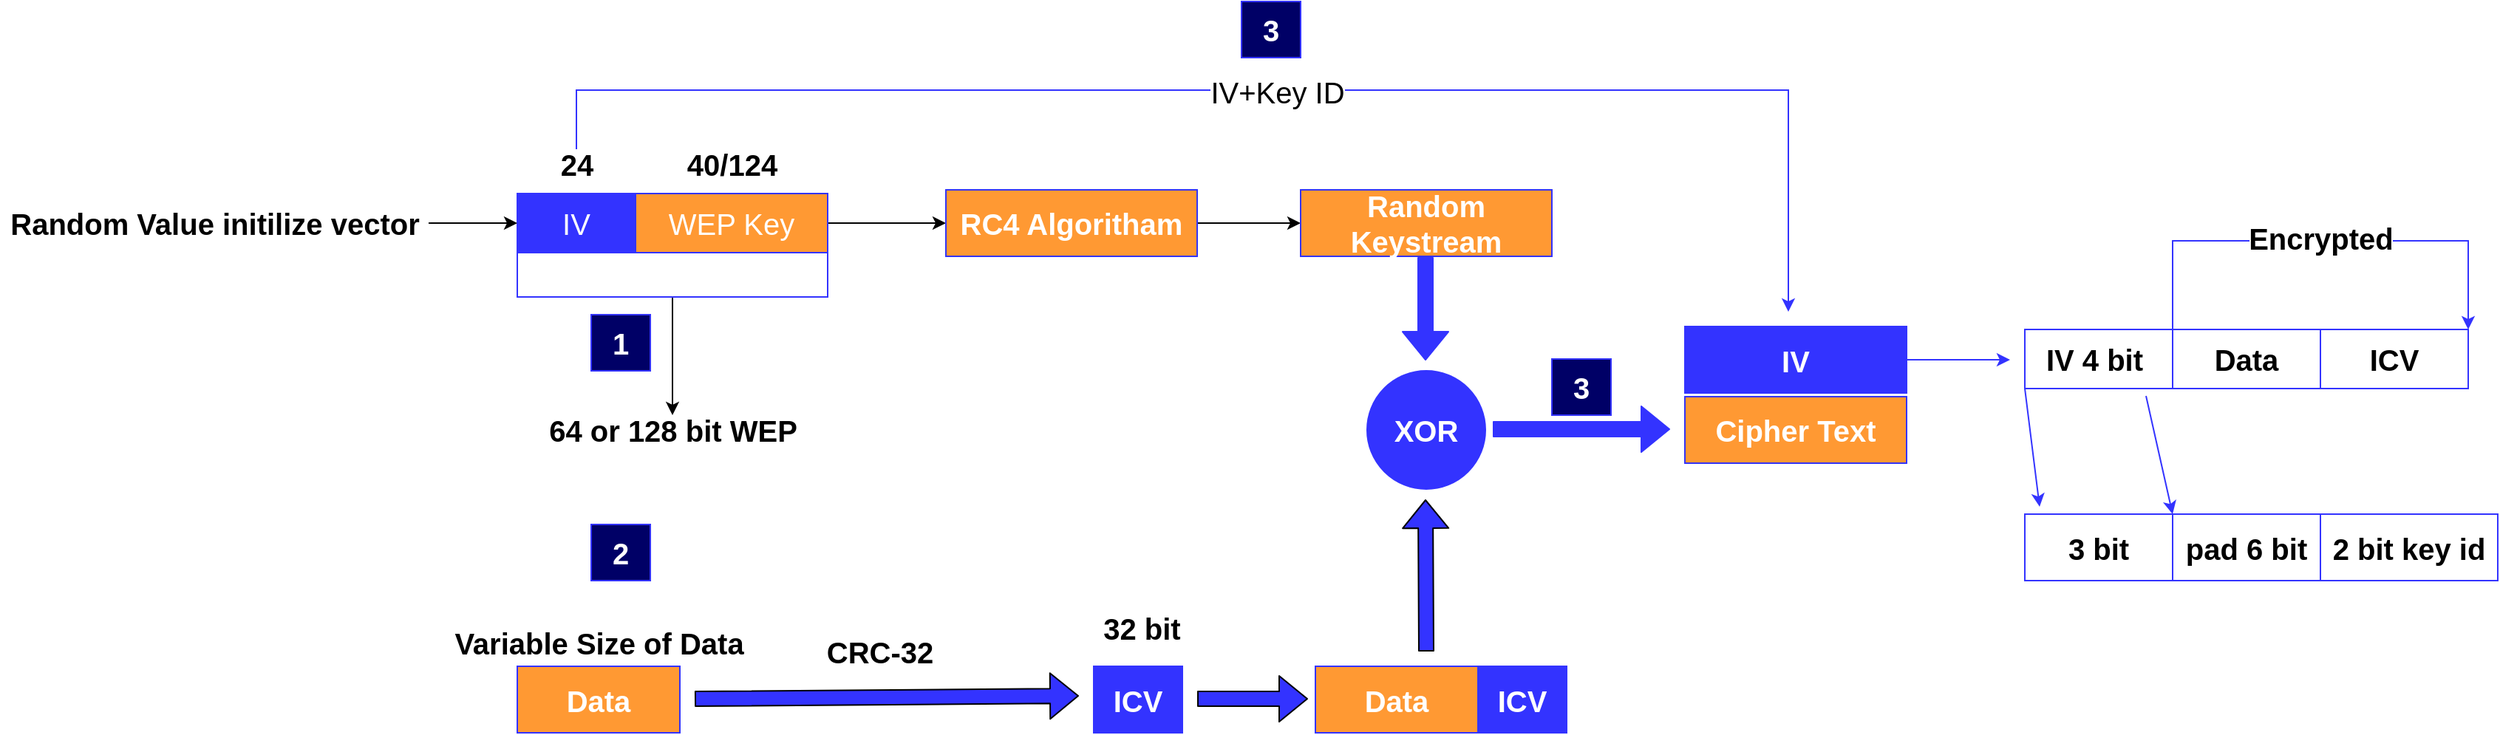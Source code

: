<mxfile version="13.7.9" type="device"><diagram id="fQCFRuQiysCIg7fbvD2N" name="Page-1"><mxGraphModel dx="2007" dy="1307" grid="1" gridSize="10" guides="1" tooltips="1" connect="1" arrows="1" fold="1" page="1" pageScale="1" pageWidth="1169" pageHeight="827" math="0" shadow="0"><root><mxCell id="0"/><mxCell id="1" parent="0"/><mxCell id="FkBP5xT_g3H-E2b6XTcP-1" value="&lt;font style=&quot;font-size: 20px&quot; color=&quot;#ffffff&quot;&gt;IV&lt;/font&gt;" style="rounded=0;whiteSpace=wrap;html=1;strokeColor=#3333FF;fillColor=#3333FF;" parent="1" vertex="1"><mxGeometry x="160" y="120" width="80" height="40" as="geometry"/></mxCell><mxCell id="FkBP5xT_g3H-E2b6XTcP-23" value="" style="edgeStyle=none;rounded=0;orthogonalLoop=1;jettySize=auto;html=1;" parent="1" source="FkBP5xT_g3H-E2b6XTcP-2" target="FkBP5xT_g3H-E2b6XTcP-22" edge="1"><mxGeometry relative="1" as="geometry"/></mxCell><mxCell id="FkBP5xT_g3H-E2b6XTcP-2" value="&lt;font style=&quot;font-size: 20px&quot; color=&quot;#ffffff&quot;&gt;WEP Key&lt;/font&gt;" style="rounded=0;whiteSpace=wrap;html=1;strokeColor=#3333FF;fillColor=#FF9933;" parent="1" vertex="1"><mxGeometry x="240" y="120" width="130" height="40" as="geometry"/></mxCell><mxCell id="FkBP5xT_g3H-E2b6XTcP-38" style="edgeStyle=orthogonalEdgeStyle;rounded=0;orthogonalLoop=1;jettySize=auto;html=1;strokeColor=#3333FF;fillColor=#3333FF;" parent="1" source="FkBP5xT_g3H-E2b6XTcP-3" edge="1"><mxGeometry relative="1" as="geometry"><mxPoint x="1020" y="200" as="targetPoint"/><Array as="points"><mxPoint x="200" y="50"/><mxPoint x="1020" y="50"/></Array></mxGeometry></mxCell><mxCell id="FkBP5xT_g3H-E2b6XTcP-40" value="&lt;font style=&quot;font-size: 20px&quot;&gt;IV+Key ID&lt;/font&gt;" style="edgeLabel;html=1;align=center;verticalAlign=middle;resizable=0;points=[];" parent="FkBP5xT_g3H-E2b6XTcP-38" vertex="1" connectable="0"><mxGeometry x="0.018" y="-1" relative="1" as="geometry"><mxPoint as="offset"/></mxGeometry></mxCell><mxCell id="FkBP5xT_g3H-E2b6XTcP-3" value="&lt;font style=&quot;font-size: 20px&quot;&gt;&lt;b&gt;24&lt;/b&gt;&lt;/font&gt;" style="text;html=1;resizable=0;autosize=1;align=center;verticalAlign=middle;points=[];fillColor=none;strokeColor=none;rounded=0;" parent="1" vertex="1"><mxGeometry x="180" y="90" width="40" height="20" as="geometry"/></mxCell><mxCell id="FkBP5xT_g3H-E2b6XTcP-4" value="&lt;span style=&quot;font-size: 20px&quot;&gt;&lt;b&gt;40/124&lt;/b&gt;&lt;/span&gt;" style="text;html=1;resizable=0;autosize=1;align=center;verticalAlign=middle;points=[];fillColor=none;strokeColor=none;rounded=0;" parent="1" vertex="1"><mxGeometry x="265" y="90" width="80" height="20" as="geometry"/></mxCell><mxCell id="FkBP5xT_g3H-E2b6XTcP-11" style="edgeStyle=orthogonalEdgeStyle;rounded=0;orthogonalLoop=1;jettySize=auto;html=1;" parent="1" source="FkBP5xT_g3H-E2b6XTcP-7" target="FkBP5xT_g3H-E2b6XTcP-9" edge="1"><mxGeometry relative="1" as="geometry"/></mxCell><mxCell id="FkBP5xT_g3H-E2b6XTcP-7" value="" style="shape=partialRectangle;whiteSpace=wrap;html=1;bottom=1;right=1;left=1;top=0;fillColor=none;routingCenterX=-0.5;strokeColor=#3333FF;" parent="1" vertex="1"><mxGeometry x="160" y="160" width="210" height="30" as="geometry"/></mxCell><mxCell id="FkBP5xT_g3H-E2b6XTcP-9" value="&lt;span style=&quot;font-size: 20px&quot;&gt;&lt;b&gt;64 or 128 bit WEP&lt;/b&gt;&lt;/span&gt;" style="text;html=1;resizable=0;autosize=1;align=center;verticalAlign=middle;points=[];fillColor=none;strokeColor=none;rounded=0;" parent="1" vertex="1"><mxGeometry x="175" y="270" width="180" height="20" as="geometry"/></mxCell><mxCell id="FkBP5xT_g3H-E2b6XTcP-14" style="edgeStyle=orthogonalEdgeStyle;rounded=0;orthogonalLoop=1;jettySize=auto;html=1;entryX=0;entryY=0.5;entryDx=0;entryDy=0;" parent="1" source="FkBP5xT_g3H-E2b6XTcP-13" target="FkBP5xT_g3H-E2b6XTcP-1" edge="1"><mxGeometry relative="1" as="geometry"/></mxCell><mxCell id="FkBP5xT_g3H-E2b6XTcP-13" value="&lt;span style=&quot;font-size: 20px&quot;&gt;&lt;b&gt;Random Value initilize vector&lt;/b&gt;&lt;/span&gt;" style="text;html=1;resizable=0;autosize=1;align=center;verticalAlign=middle;points=[];fillColor=none;strokeColor=none;rounded=0;" parent="1" vertex="1"><mxGeometry x="-190" y="130" width="290" height="20" as="geometry"/></mxCell><mxCell id="FkBP5xT_g3H-E2b6XTcP-25" style="edgeStyle=none;rounded=0;orthogonalLoop=1;jettySize=auto;html=1;entryX=0;entryY=0.5;entryDx=0;entryDy=0;" parent="1" source="FkBP5xT_g3H-E2b6XTcP-22" target="FkBP5xT_g3H-E2b6XTcP-24" edge="1"><mxGeometry relative="1" as="geometry"/></mxCell><mxCell id="FkBP5xT_g3H-E2b6XTcP-22" value="&lt;b&gt;&lt;font style=&quot;font-size: 20px&quot; color=&quot;#ffffff&quot;&gt;RC4 Algoritham&lt;/font&gt;&lt;/b&gt;" style="rounded=0;whiteSpace=wrap;html=1;strokeColor=#3333FF;fillColor=#FF9933;" parent="1" vertex="1"><mxGeometry x="450" y="117.5" width="170" height="45" as="geometry"/></mxCell><mxCell id="FkBP5xT_g3H-E2b6XTcP-24" value="&lt;font color=&quot;#ffffff&quot;&gt;&lt;span style=&quot;font-size: 20px&quot;&gt;&lt;b&gt;Random Keystream&lt;/b&gt;&lt;/span&gt;&lt;/font&gt;" style="rounded=0;whiteSpace=wrap;html=1;strokeColor=#3333FF;fillColor=#FF9933;" parent="1" vertex="1"><mxGeometry x="690" y="117.5" width="170" height="45" as="geometry"/></mxCell><mxCell id="FkBP5xT_g3H-E2b6XTcP-34" style="edgeStyle=none;rounded=0;orthogonalLoop=1;jettySize=auto;html=1;fillColor=#3333FF;strokeColor=none;" parent="1" source="FkBP5xT_g3H-E2b6XTcP-26" edge="1"><mxGeometry relative="1" as="geometry"><mxPoint x="930" y="280" as="targetPoint"/></mxGeometry></mxCell><mxCell id="FkBP5xT_g3H-E2b6XTcP-26" value="&lt;b&gt;&lt;font style=&quot;font-size: 20px&quot; color=&quot;#ffffff&quot;&gt;XOR&lt;/font&gt;&lt;/b&gt;" style="ellipse;whiteSpace=wrap;html=1;aspect=fixed;strokeColor=#3333FF;fillColor=#3333FF;" parent="1" vertex="1"><mxGeometry x="735" y="240" width="80" height="80" as="geometry"/></mxCell><mxCell id="FkBP5xT_g3H-E2b6XTcP-28" value="&lt;font color=&quot;#ffffff&quot;&gt;&lt;span style=&quot;font-size: 20px&quot;&gt;&lt;b&gt;Data&lt;/b&gt;&lt;/span&gt;&lt;/font&gt;" style="rounded=0;whiteSpace=wrap;html=1;strokeColor=#3333FF;fillColor=#FF9933;" parent="1" vertex="1"><mxGeometry x="160" y="440" width="110" height="45" as="geometry"/></mxCell><mxCell id="FkBP5xT_g3H-E2b6XTcP-29" value="&lt;font color=&quot;#ffffff&quot;&gt;&lt;span style=&quot;font-size: 20px&quot;&gt;&lt;b&gt;ICV&lt;/b&gt;&lt;/span&gt;&lt;/font&gt;" style="rounded=0;whiteSpace=wrap;html=1;strokeColor=#3333FF;fillColor=#3333FF;" parent="1" vertex="1"><mxGeometry x="550" y="440" width="60" height="45" as="geometry"/></mxCell><mxCell id="FkBP5xT_g3H-E2b6XTcP-30" value="" style="shape=flexArrow;endArrow=classic;html=1;fillColor=#3333FF;" parent="1" edge="1"><mxGeometry width="50" height="50" relative="1" as="geometry"><mxPoint x="775" y="430" as="sourcePoint"/><mxPoint x="774.5" y="327" as="targetPoint"/></mxGeometry></mxCell><mxCell id="FkBP5xT_g3H-E2b6XTcP-31" value="" style="shape=flexArrow;endArrow=classic;html=1;strokeColor=#3333FF;fillColor=#3333FF;" parent="1" edge="1"><mxGeometry width="50" height="50" relative="1" as="geometry"><mxPoint x="774.5" y="163" as="sourcePoint"/><mxPoint x="774.5" y="233" as="targetPoint"/></mxGeometry></mxCell><mxCell id="FkBP5xT_g3H-E2b6XTcP-32" value="&lt;font color=&quot;#ffffff&quot;&gt;&lt;span style=&quot;font-size: 20px&quot;&gt;&lt;b&gt;Cipher Text&lt;/b&gt;&lt;/span&gt;&lt;/font&gt;" style="rounded=0;whiteSpace=wrap;html=1;strokeColor=#3333FF;fillColor=#FF9933;" parent="1" vertex="1"><mxGeometry x="950" y="257.5" width="150" height="45" as="geometry"/></mxCell><mxCell id="FkBP5xT_g3H-E2b6XTcP-35" value="" style="shape=flexArrow;endArrow=classic;html=1;strokeColor=#3333FF;fillColor=#3333FF;" parent="1" edge="1"><mxGeometry width="50" height="50" relative="1" as="geometry"><mxPoint x="820" y="279.5" as="sourcePoint"/><mxPoint x="940" y="279.5" as="targetPoint"/></mxGeometry></mxCell><mxCell id="FkBP5xT_g3H-E2b6XTcP-52" style="edgeStyle=none;rounded=0;orthogonalLoop=1;jettySize=auto;html=1;strokeColor=#3333FF;fillColor=#3333FF;" parent="1" source="FkBP5xT_g3H-E2b6XTcP-39" edge="1"><mxGeometry relative="1" as="geometry"><mxPoint x="1170" y="232.5" as="targetPoint"/></mxGeometry></mxCell><mxCell id="FkBP5xT_g3H-E2b6XTcP-39" value="&lt;font color=&quot;#ffffff&quot;&gt;&lt;span style=&quot;font-size: 20px&quot;&gt;&lt;b&gt;IV&lt;/b&gt;&lt;/span&gt;&lt;/font&gt;" style="rounded=0;whiteSpace=wrap;html=1;strokeColor=#3333FF;fillColor=#3333FF;" parent="1" vertex="1"><mxGeometry x="950" y="210" width="150" height="45" as="geometry"/></mxCell><mxCell id="FkBP5xT_g3H-E2b6XTcP-50" style="rounded=0;orthogonalLoop=1;jettySize=auto;html=1;entryX=1;entryY=0;entryDx=0;entryDy=0;strokeColor=#3333FF;fillColor=#3333FF;" parent="1" target="FkBP5xT_g3H-E2b6XTcP-46" edge="1"><mxGeometry relative="1" as="geometry"><mxPoint x="1262" y="257" as="sourcePoint"/></mxGeometry></mxCell><mxCell id="FkBP5xT_g3H-E2b6XTcP-51" style="edgeStyle=none;rounded=0;orthogonalLoop=1;jettySize=auto;html=1;strokeColor=#3333FF;fillColor=#3333FF;exitX=0;exitY=1;exitDx=0;exitDy=0;" parent="1" source="FkBP5xT_g3H-E2b6XTcP-41" edge="1"><mxGeometry relative="1" as="geometry"><mxPoint x="1190" y="332" as="targetPoint"/></mxGeometry></mxCell><mxCell id="FkBP5xT_g3H-E2b6XTcP-41" value="&lt;span style=&quot;font-size: 20px&quot;&gt;&lt;b&gt;IV 4 bit&amp;nbsp;&lt;/b&gt;&lt;/span&gt;" style="rounded=0;whiteSpace=wrap;html=1;strokeColor=#3333FF;" parent="1" vertex="1"><mxGeometry x="1180" y="212" width="100" height="40" as="geometry"/></mxCell><mxCell id="FkBP5xT_g3H-E2b6XTcP-44" style="edgeStyle=orthogonalEdgeStyle;rounded=0;orthogonalLoop=1;jettySize=auto;html=1;exitX=0;exitY=0;exitDx=0;exitDy=0;entryX=1;entryY=0;entryDx=0;entryDy=0;strokeColor=#3333FF;fillColor=#3333FF;" parent="1" source="FkBP5xT_g3H-E2b6XTcP-42" target="FkBP5xT_g3H-E2b6XTcP-43" edge="1"><mxGeometry relative="1" as="geometry"><Array as="points"><mxPoint x="1280" y="152"/><mxPoint x="1480" y="152"/></Array></mxGeometry></mxCell><mxCell id="FkBP5xT_g3H-E2b6XTcP-45" value="&lt;b&gt;&lt;font style=&quot;font-size: 20px&quot;&gt;Encrypted&lt;/font&gt;&lt;/b&gt;" style="edgeLabel;html=1;align=center;verticalAlign=middle;resizable=0;points=[];" parent="FkBP5xT_g3H-E2b6XTcP-44" vertex="1" connectable="0"><mxGeometry x="-0.062" y="2" relative="1" as="geometry"><mxPoint x="10" as="offset"/></mxGeometry></mxCell><mxCell id="FkBP5xT_g3H-E2b6XTcP-42" value="&lt;span style=&quot;font-size: 20px&quot;&gt;&lt;b&gt;Data&lt;/b&gt;&lt;/span&gt;" style="rounded=0;whiteSpace=wrap;html=1;strokeColor=#3333FF;fillColor=none;" parent="1" vertex="1"><mxGeometry x="1280" y="212" width="100" height="40" as="geometry"/></mxCell><mxCell id="FkBP5xT_g3H-E2b6XTcP-43" value="&lt;span style=&quot;font-size: 20px&quot;&gt;&lt;b&gt;ICV&lt;/b&gt;&lt;/span&gt;" style="rounded=0;whiteSpace=wrap;html=1;strokeColor=#3333FF;fillColor=none;" parent="1" vertex="1"><mxGeometry x="1380" y="212" width="100" height="40" as="geometry"/></mxCell><mxCell id="FkBP5xT_g3H-E2b6XTcP-46" value="&lt;span style=&quot;font-size: 20px&quot;&gt;&lt;b&gt;3 bit&lt;/b&gt;&lt;/span&gt;" style="rounded=0;whiteSpace=wrap;html=1;strokeColor=#3333FF;" parent="1" vertex="1"><mxGeometry x="1180" y="337" width="100" height="45" as="geometry"/></mxCell><mxCell id="FkBP5xT_g3H-E2b6XTcP-49" value="" style="group" parent="1" vertex="1" connectable="0"><mxGeometry x="1280" y="337" width="220" height="45" as="geometry"/></mxCell><mxCell id="FkBP5xT_g3H-E2b6XTcP-47" value="&lt;span style=&quot;font-size: 20px&quot;&gt;&lt;b&gt;pad 6 bit&lt;/b&gt;&lt;/span&gt;" style="rounded=0;whiteSpace=wrap;html=1;strokeColor=#3333FF;" parent="FkBP5xT_g3H-E2b6XTcP-49" vertex="1"><mxGeometry width="100" height="45" as="geometry"/></mxCell><mxCell id="FkBP5xT_g3H-E2b6XTcP-48" value="&lt;span style=&quot;font-size: 20px&quot;&gt;&lt;b&gt;2 bit key id&lt;/b&gt;&lt;/span&gt;" style="rounded=0;whiteSpace=wrap;html=1;strokeColor=#3333FF;" parent="FkBP5xT_g3H-E2b6XTcP-49" vertex="1"><mxGeometry x="100" width="120" height="45" as="geometry"/></mxCell><mxCell id="FkBP5xT_g3H-E2b6XTcP-53" value="&lt;font color=&quot;#ffffff&quot; style=&quot;font-size: 20px&quot;&gt;&lt;b&gt;1&lt;/b&gt;&lt;/font&gt;" style="rounded=0;whiteSpace=wrap;html=1;strokeColor=#3333FF;fillColor=#000066;" parent="1" vertex="1"><mxGeometry x="210" y="202" width="40" height="38" as="geometry"/></mxCell><mxCell id="FkBP5xT_g3H-E2b6XTcP-54" value="&lt;font color=&quot;#ffffff&quot; style=&quot;font-size: 20px&quot;&gt;&lt;b&gt;2&lt;/b&gt;&lt;/font&gt;" style="rounded=0;whiteSpace=wrap;html=1;strokeColor=#3333FF;fillColor=#000066;" parent="1" vertex="1"><mxGeometry x="210" y="344" width="40" height="38" as="geometry"/></mxCell><mxCell id="FkBP5xT_g3H-E2b6XTcP-55" value="&lt;font color=&quot;#ffffff&quot; style=&quot;font-size: 20px&quot;&gt;&lt;b&gt;3&lt;/b&gt;&lt;/font&gt;" style="rounded=0;whiteSpace=wrap;html=1;strokeColor=#3333FF;fillColor=#000066;" parent="1" vertex="1"><mxGeometry x="650" y="-10" width="40" height="38" as="geometry"/></mxCell><mxCell id="6RE2UpJIFbaDNNDv98Up-1" value="&lt;b&gt;&lt;font style=&quot;font-size: 20px&quot;&gt;Variable Size of Data&lt;/font&gt;&lt;/b&gt;" style="text;html=1;resizable=0;autosize=1;align=center;verticalAlign=middle;points=[];fillColor=none;strokeColor=none;rounded=0;" vertex="1" parent="1"><mxGeometry x="110" y="414" width="210" height="20" as="geometry"/></mxCell><mxCell id="6RE2UpJIFbaDNNDv98Up-2" value="" style="shape=flexArrow;endArrow=classic;html=1;fillColor=#3333FF;" edge="1" parent="1"><mxGeometry width="50" height="50" relative="1" as="geometry"><mxPoint x="280" y="462" as="sourcePoint"/><mxPoint x="540" y="460" as="targetPoint"/></mxGeometry></mxCell><mxCell id="6RE2UpJIFbaDNNDv98Up-3" value="&lt;span style=&quot;font-size: 20px&quot;&gt;&lt;b&gt;CRC-32&lt;/b&gt;&lt;/span&gt;" style="text;html=1;resizable=0;autosize=1;align=center;verticalAlign=middle;points=[];fillColor=none;strokeColor=none;rounded=0;" vertex="1" parent="1"><mxGeometry x="360" y="420" width="90" height="20" as="geometry"/></mxCell><mxCell id="6RE2UpJIFbaDNNDv98Up-4" value="&lt;span style=&quot;font-size: 20px&quot;&gt;&lt;b&gt;32 bit&amp;nbsp;&lt;/b&gt;&lt;/span&gt;" style="text;html=1;resizable=0;autosize=1;align=center;verticalAlign=middle;points=[];fillColor=none;strokeColor=none;rounded=0;" vertex="1" parent="1"><mxGeometry x="550" y="404" width="70" height="20" as="geometry"/></mxCell><mxCell id="6RE2UpJIFbaDNNDv98Up-5" value="&lt;font color=&quot;#ffffff&quot;&gt;&lt;span style=&quot;font-size: 20px&quot;&gt;&lt;b&gt;Data&lt;/b&gt;&lt;/span&gt;&lt;/font&gt;" style="rounded=0;whiteSpace=wrap;html=1;strokeColor=#3333FF;fillColor=#FF9933;" vertex="1" parent="1"><mxGeometry x="700" y="440" width="110" height="45" as="geometry"/></mxCell><mxCell id="6RE2UpJIFbaDNNDv98Up-6" value="&lt;font color=&quot;#ffffff&quot;&gt;&lt;span style=&quot;font-size: 20px&quot;&gt;&lt;b&gt;ICV&lt;/b&gt;&lt;/span&gt;&lt;/font&gt;" style="rounded=0;whiteSpace=wrap;html=1;strokeColor=#3333FF;fillColor=#3333FF;" vertex="1" parent="1"><mxGeometry x="810" y="440" width="60" height="45" as="geometry"/></mxCell><mxCell id="6RE2UpJIFbaDNNDv98Up-8" value="" style="shape=flexArrow;endArrow=classic;html=1;fillColor=#3333FF;" edge="1" parent="1"><mxGeometry width="50" height="50" relative="1" as="geometry"><mxPoint x="620" y="462" as="sourcePoint"/><mxPoint x="695" y="462" as="targetPoint"/></mxGeometry></mxCell><mxCell id="6RE2UpJIFbaDNNDv98Up-9" value="&lt;font color=&quot;#ffffff&quot;&gt;&lt;span style=&quot;font-size: 20px&quot;&gt;&lt;b&gt;3&lt;/b&gt;&lt;/span&gt;&lt;/font&gt;" style="rounded=0;whiteSpace=wrap;html=1;strokeColor=#3333FF;fillColor=#000066;" vertex="1" parent="1"><mxGeometry x="860" y="232" width="40" height="38" as="geometry"/></mxCell></root></mxGraphModel></diagram></mxfile>
